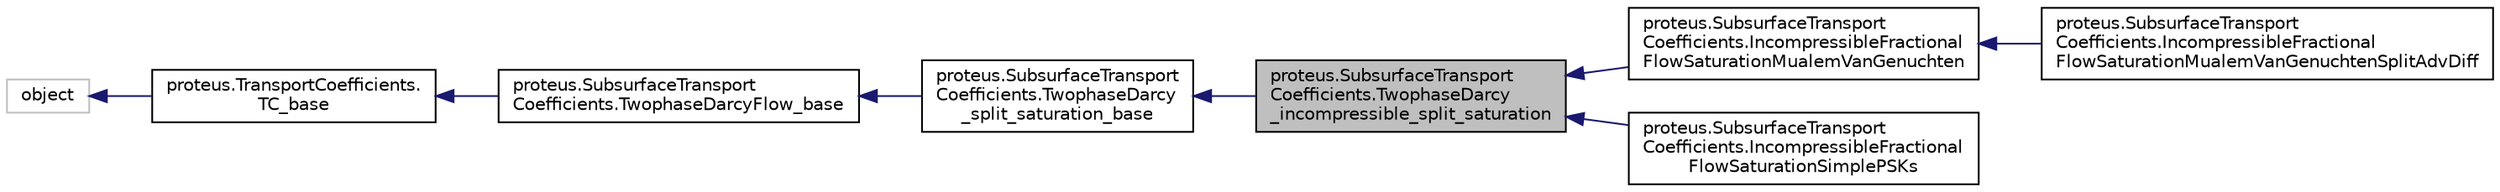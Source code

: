 digraph "proteus.SubsurfaceTransportCoefficients.TwophaseDarcy_incompressible_split_saturation"
{
 // LATEX_PDF_SIZE
  edge [fontname="Helvetica",fontsize="10",labelfontname="Helvetica",labelfontsize="10"];
  node [fontname="Helvetica",fontsize="10",shape=record];
  rankdir="LR";
  Node1 [label="proteus.SubsurfaceTransport\lCoefficients.TwophaseDarcy\l_incompressible_split_saturation",height=0.2,width=0.4,color="black", fillcolor="grey75", style="filled", fontcolor="black",tooltip=" "];
  Node2 -> Node1 [dir="back",color="midnightblue",fontsize="10",style="solid",fontname="Helvetica"];
  Node2 [label="proteus.SubsurfaceTransport\lCoefficients.TwophaseDarcy\l_split_saturation_base",height=0.2,width=0.4,color="black", fillcolor="white", style="filled",URL="$classproteus_1_1SubsurfaceTransportCoefficients_1_1TwophaseDarcy__split__saturation__base.html",tooltip=" "];
  Node3 -> Node2 [dir="back",color="midnightblue",fontsize="10",style="solid",fontname="Helvetica"];
  Node3 [label="proteus.SubsurfaceTransport\lCoefficients.TwophaseDarcyFlow_base",height=0.2,width=0.4,color="black", fillcolor="white", style="filled",URL="$classproteus_1_1SubsurfaceTransportCoefficients_1_1TwophaseDarcyFlow__base.html",tooltip=" "];
  Node4 -> Node3 [dir="back",color="midnightblue",fontsize="10",style="solid",fontname="Helvetica"];
  Node4 [label="proteus.TransportCoefficients.\lTC_base",height=0.2,width=0.4,color="black", fillcolor="white", style="filled",URL="$classproteus_1_1TransportCoefficients_1_1TC__base.html",tooltip="Base class for transport coefficients classes."];
  Node5 -> Node4 [dir="back",color="midnightblue",fontsize="10",style="solid",fontname="Helvetica"];
  Node5 [label="object",height=0.2,width=0.4,color="grey75", fillcolor="white", style="filled",tooltip=" "];
  Node1 -> Node6 [dir="back",color="midnightblue",fontsize="10",style="solid",fontname="Helvetica"];
  Node6 [label="proteus.SubsurfaceTransport\lCoefficients.IncompressibleFractional\lFlowSaturationMualemVanGenuchten",height=0.2,width=0.4,color="black", fillcolor="white", style="filled",URL="$classproteus_1_1SubsurfaceTransportCoefficients_1_1IncompressibleFractionalFlowSaturationMualemVanGenuchten.html",tooltip=" "];
  Node6 -> Node7 [dir="back",color="midnightblue",fontsize="10",style="solid",fontname="Helvetica"];
  Node7 [label="proteus.SubsurfaceTransport\lCoefficients.IncompressibleFractional\lFlowSaturationMualemVanGenuchtenSplitAdvDiff",height=0.2,width=0.4,color="black", fillcolor="white", style="filled",URL="$classproteus_1_1SubsurfaceTransportCoefficients_1_1IncompressibleFractionalFlowSaturationMualemVanGenuchtenSplitAdvDiff.html",tooltip=" "];
  Node1 -> Node8 [dir="back",color="midnightblue",fontsize="10",style="solid",fontname="Helvetica"];
  Node8 [label="proteus.SubsurfaceTransport\lCoefficients.IncompressibleFractional\lFlowSaturationSimplePSKs",height=0.2,width=0.4,color="black", fillcolor="white", style="filled",URL="$classproteus_1_1SubsurfaceTransportCoefficients_1_1IncompressibleFractionalFlowSaturationSimplePSKs.html",tooltip=" "];
}
